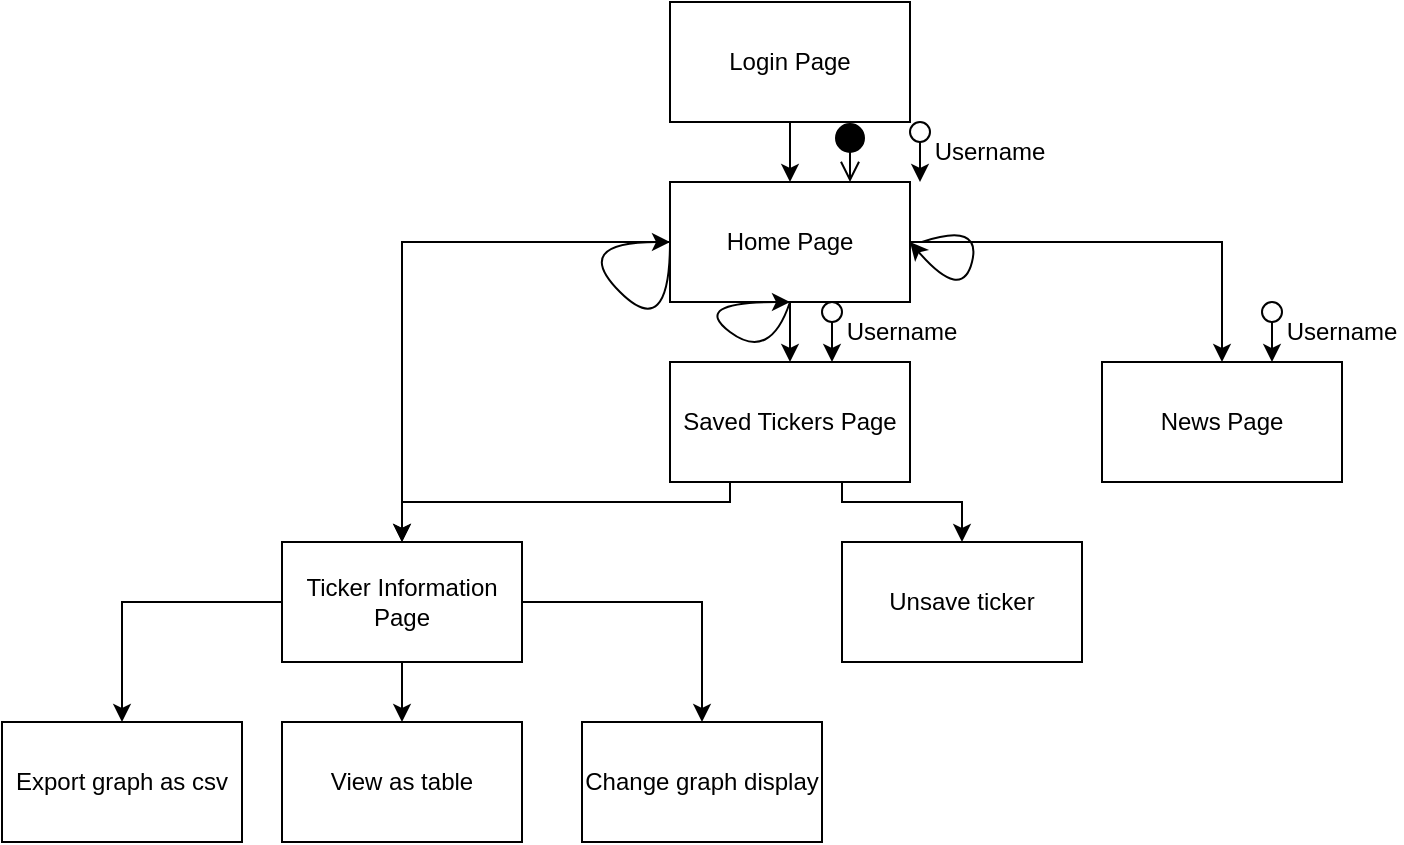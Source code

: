 <mxfile version="17.4.5" type="device"><diagram id="_FRwtWoy49nECaamr0ON" name="Page-1"><mxGraphModel dx="1038" dy="528" grid="1" gridSize="10" guides="1" tooltips="1" connect="1" arrows="1" fold="1" page="1" pageScale="1" pageWidth="827" pageHeight="1169" math="0" shadow="0"><root><mxCell id="0"/><mxCell id="1" parent="0"/><mxCell id="pFQgglTuh4pgXwtilNd0-5" value="" style="edgeStyle=orthogonalEdgeStyle;rounded=0;orthogonalLoop=1;jettySize=auto;html=1;" edge="1" parent="1" source="pFQgglTuh4pgXwtilNd0-2" target="pFQgglTuh4pgXwtilNd0-4"><mxGeometry relative="1" as="geometry"/></mxCell><mxCell id="pFQgglTuh4pgXwtilNd0-2" value="Login Page" style="rounded=0;whiteSpace=wrap;html=1;" vertex="1" parent="1"><mxGeometry x="354" y="70" width="120" height="60" as="geometry"/></mxCell><mxCell id="pFQgglTuh4pgXwtilNd0-6" style="edgeStyle=orthogonalEdgeStyle;rounded=0;orthogonalLoop=1;jettySize=auto;html=1;entryX=0.5;entryY=0;entryDx=0;entryDy=0;" edge="1" parent="1" source="pFQgglTuh4pgXwtilNd0-4" target="pFQgglTuh4pgXwtilNd0-7"><mxGeometry relative="1" as="geometry"><mxPoint x="184" y="250" as="targetPoint"/><Array as="points"><mxPoint x="220" y="190"/></Array></mxGeometry></mxCell><mxCell id="pFQgglTuh4pgXwtilNd0-9" value="" style="edgeStyle=orthogonalEdgeStyle;rounded=0;orthogonalLoop=1;jettySize=auto;html=1;" edge="1" parent="1" source="pFQgglTuh4pgXwtilNd0-4" target="pFQgglTuh4pgXwtilNd0-8"><mxGeometry relative="1" as="geometry"/></mxCell><mxCell id="pFQgglTuh4pgXwtilNd0-10" style="edgeStyle=orthogonalEdgeStyle;rounded=0;orthogonalLoop=1;jettySize=auto;html=1;entryX=0.5;entryY=0;entryDx=0;entryDy=0;" edge="1" parent="1" source="pFQgglTuh4pgXwtilNd0-4" target="pFQgglTuh4pgXwtilNd0-11"><mxGeometry relative="1" as="geometry"><mxPoint x="644" y="250" as="targetPoint"/><Array as="points"><mxPoint x="630" y="190"/></Array></mxGeometry></mxCell><mxCell id="pFQgglTuh4pgXwtilNd0-4" value="Home Page" style="whiteSpace=wrap;html=1;rounded=0;" vertex="1" parent="1"><mxGeometry x="354" y="160" width="120" height="60" as="geometry"/></mxCell><mxCell id="pFQgglTuh4pgXwtilNd0-25" style="edgeStyle=orthogonalEdgeStyle;rounded=0;orthogonalLoop=1;jettySize=auto;html=1;entryX=0.5;entryY=0;entryDx=0;entryDy=0;" edge="1" parent="1" source="pFQgglTuh4pgXwtilNd0-7" target="pFQgglTuh4pgXwtilNd0-22"><mxGeometry relative="1" as="geometry"/></mxCell><mxCell id="pFQgglTuh4pgXwtilNd0-26" value="" style="edgeStyle=orthogonalEdgeStyle;rounded=0;orthogonalLoop=1;jettySize=auto;html=1;" edge="1" parent="1" source="pFQgglTuh4pgXwtilNd0-7" target="pFQgglTuh4pgXwtilNd0-23"><mxGeometry relative="1" as="geometry"/></mxCell><mxCell id="pFQgglTuh4pgXwtilNd0-27" style="edgeStyle=orthogonalEdgeStyle;rounded=0;orthogonalLoop=1;jettySize=auto;html=1;entryX=0.5;entryY=0;entryDx=0;entryDy=0;" edge="1" parent="1" source="pFQgglTuh4pgXwtilNd0-7" target="pFQgglTuh4pgXwtilNd0-24"><mxGeometry relative="1" as="geometry"/></mxCell><mxCell id="pFQgglTuh4pgXwtilNd0-7" value="Ticker Information Page" style="rounded=0;whiteSpace=wrap;html=1;" vertex="1" parent="1"><mxGeometry x="160" y="340" width="120" height="60" as="geometry"/></mxCell><mxCell id="pFQgglTuh4pgXwtilNd0-14" style="edgeStyle=orthogonalEdgeStyle;rounded=0;orthogonalLoop=1;jettySize=auto;html=1;entryX=0.5;entryY=0;entryDx=0;entryDy=0;exitX=0.25;exitY=1;exitDx=0;exitDy=0;" edge="1" parent="1" source="pFQgglTuh4pgXwtilNd0-8" target="pFQgglTuh4pgXwtilNd0-7"><mxGeometry relative="1" as="geometry"><Array as="points"><mxPoint x="384" y="320"/><mxPoint x="220" y="320"/></Array></mxGeometry></mxCell><mxCell id="pFQgglTuh4pgXwtilNd0-16" style="edgeStyle=orthogonalEdgeStyle;rounded=0;orthogonalLoop=1;jettySize=auto;html=1;entryX=0.5;entryY=0;entryDx=0;entryDy=0;" edge="1" parent="1" source="pFQgglTuh4pgXwtilNd0-8" target="pFQgglTuh4pgXwtilNd0-15"><mxGeometry relative="1" as="geometry"><Array as="points"><mxPoint x="440" y="320"/><mxPoint x="500" y="320"/></Array></mxGeometry></mxCell><mxCell id="pFQgglTuh4pgXwtilNd0-8" value="Saved Tickers Page" style="whiteSpace=wrap;html=1;rounded=0;" vertex="1" parent="1"><mxGeometry x="354" y="250" width="120" height="60" as="geometry"/></mxCell><mxCell id="pFQgglTuh4pgXwtilNd0-11" value="News Page" style="rounded=0;whiteSpace=wrap;html=1;" vertex="1" parent="1"><mxGeometry x="570" y="250" width="120" height="60" as="geometry"/></mxCell><mxCell id="pFQgglTuh4pgXwtilNd0-15" value="Unsave ticker" style="rounded=0;whiteSpace=wrap;html=1;" vertex="1" parent="1"><mxGeometry x="440" y="340" width="120" height="60" as="geometry"/></mxCell><mxCell id="pFQgglTuh4pgXwtilNd0-17" value="" style="curved=1;endArrow=classic;html=1;rounded=0;" edge="1" parent="1"><mxGeometry width="50" height="50" relative="1" as="geometry"><mxPoint x="414" y="220" as="sourcePoint"/><mxPoint x="414" y="220" as="targetPoint"/><Array as="points"><mxPoint x="404" y="250"/><mxPoint x="364" y="220"/></Array></mxGeometry></mxCell><mxCell id="pFQgglTuh4pgXwtilNd0-20" value="" style="curved=1;endArrow=classic;html=1;rounded=0;" edge="1" parent="1"><mxGeometry width="50" height="50" relative="1" as="geometry"><mxPoint x="480" y="190" as="sourcePoint"/><mxPoint x="474" y="190" as="targetPoint"/><Array as="points"><mxPoint x="510" y="180"/><mxPoint x="500" y="220"/></Array></mxGeometry></mxCell><mxCell id="pFQgglTuh4pgXwtilNd0-21" value="" style="curved=1;endArrow=classic;html=1;rounded=0;" edge="1" parent="1"><mxGeometry width="50" height="50" relative="1" as="geometry"><mxPoint x="354" y="190" as="sourcePoint"/><mxPoint x="354" y="190" as="targetPoint"/><Array as="points"><mxPoint x="354" y="240"/><mxPoint x="304" y="190"/></Array></mxGeometry></mxCell><mxCell id="pFQgglTuh4pgXwtilNd0-22" value="Export graph as csv" style="rounded=0;whiteSpace=wrap;html=1;" vertex="1" parent="1"><mxGeometry x="20" y="430" width="120" height="60" as="geometry"/></mxCell><mxCell id="pFQgglTuh4pgXwtilNd0-23" value="View as table" style="rounded=0;whiteSpace=wrap;html=1;" vertex="1" parent="1"><mxGeometry x="160" y="430" width="120" height="60" as="geometry"/></mxCell><mxCell id="pFQgglTuh4pgXwtilNd0-24" value="Change graph display" style="rounded=0;whiteSpace=wrap;html=1;" vertex="1" parent="1"><mxGeometry x="310" y="430" width="120" height="60" as="geometry"/></mxCell><mxCell id="pFQgglTuh4pgXwtilNd0-28" value="" style="html=1;verticalAlign=bottom;startArrow=circle;startFill=1;endArrow=open;startSize=6;endSize=8;rounded=0;entryX=0.75;entryY=0;entryDx=0;entryDy=0;" edge="1" parent="1" target="pFQgglTuh4pgXwtilNd0-4"><mxGeometry width="80" relative="1" as="geometry"><mxPoint x="444" y="130" as="sourcePoint"/><mxPoint x="450" y="160" as="targetPoint"/></mxGeometry></mxCell><mxCell id="pFQgglTuh4pgXwtilNd0-39" value="" style="endArrow=classic;html=1;rounded=0;startArrow=none;" edge="1" parent="1" source="pFQgglTuh4pgXwtilNd0-40"><mxGeometry width="50" height="50" relative="1" as="geometry"><mxPoint x="590" y="90" as="sourcePoint"/><mxPoint x="479" y="160" as="targetPoint"/></mxGeometry></mxCell><mxCell id="pFQgglTuh4pgXwtilNd0-40" value="" style="ellipse;whiteSpace=wrap;html=1;aspect=fixed;" vertex="1" parent="1"><mxGeometry x="474" y="130" width="10" height="10" as="geometry"/></mxCell><mxCell id="pFQgglTuh4pgXwtilNd0-43" value="Username" style="text;html=1;strokeColor=none;fillColor=none;align=center;verticalAlign=middle;whiteSpace=wrap;rounded=0;" vertex="1" parent="1"><mxGeometry x="484" y="130" width="60" height="30" as="geometry"/></mxCell><mxCell id="pFQgglTuh4pgXwtilNd0-45" value="" style="endArrow=classic;html=1;rounded=0;startArrow=none;" edge="1" parent="1" source="pFQgglTuh4pgXwtilNd0-47"><mxGeometry width="50" height="50" relative="1" as="geometry"><mxPoint x="655" y="230" as="sourcePoint"/><mxPoint x="655" y="250" as="targetPoint"/></mxGeometry></mxCell><mxCell id="pFQgglTuh4pgXwtilNd0-46" value="Username" style="text;html=1;strokeColor=none;fillColor=none;align=center;verticalAlign=middle;whiteSpace=wrap;rounded=0;" vertex="1" parent="1"><mxGeometry x="660" y="220" width="60" height="30" as="geometry"/></mxCell><mxCell id="pFQgglTuh4pgXwtilNd0-47" value="" style="ellipse;whiteSpace=wrap;html=1;aspect=fixed;" vertex="1" parent="1"><mxGeometry x="650" y="220" width="10" height="10" as="geometry"/></mxCell><mxCell id="pFQgglTuh4pgXwtilNd0-48" value="" style="endArrow=none;html=1;rounded=0;startArrow=none;" edge="1" parent="1" target="pFQgglTuh4pgXwtilNd0-47"><mxGeometry width="50" height="50" relative="1" as="geometry"><mxPoint x="655" y="230" as="sourcePoint"/><mxPoint x="655" y="250" as="targetPoint"/></mxGeometry></mxCell><mxCell id="pFQgglTuh4pgXwtilNd0-49" value="" style="endArrow=classic;html=1;rounded=0;startArrow=none;" edge="1" parent="1" source="pFQgglTuh4pgXwtilNd0-51"><mxGeometry width="50" height="50" relative="1" as="geometry"><mxPoint x="435" y="230" as="sourcePoint"/><mxPoint x="435" y="250" as="targetPoint"/></mxGeometry></mxCell><mxCell id="pFQgglTuh4pgXwtilNd0-50" value="Username" style="text;html=1;strokeColor=none;fillColor=none;align=center;verticalAlign=middle;whiteSpace=wrap;rounded=0;" vertex="1" parent="1"><mxGeometry x="440" y="220" width="60" height="30" as="geometry"/></mxCell><mxCell id="pFQgglTuh4pgXwtilNd0-51" value="" style="ellipse;whiteSpace=wrap;html=1;aspect=fixed;" vertex="1" parent="1"><mxGeometry x="430" y="220" width="10" height="10" as="geometry"/></mxCell><mxCell id="pFQgglTuh4pgXwtilNd0-52" value="" style="endArrow=none;html=1;rounded=0;startArrow=none;" edge="1" parent="1" target="pFQgglTuh4pgXwtilNd0-51"><mxGeometry width="50" height="50" relative="1" as="geometry"><mxPoint x="435" y="230" as="sourcePoint"/><mxPoint x="435" y="250" as="targetPoint"/></mxGeometry></mxCell></root></mxGraphModel></diagram></mxfile>